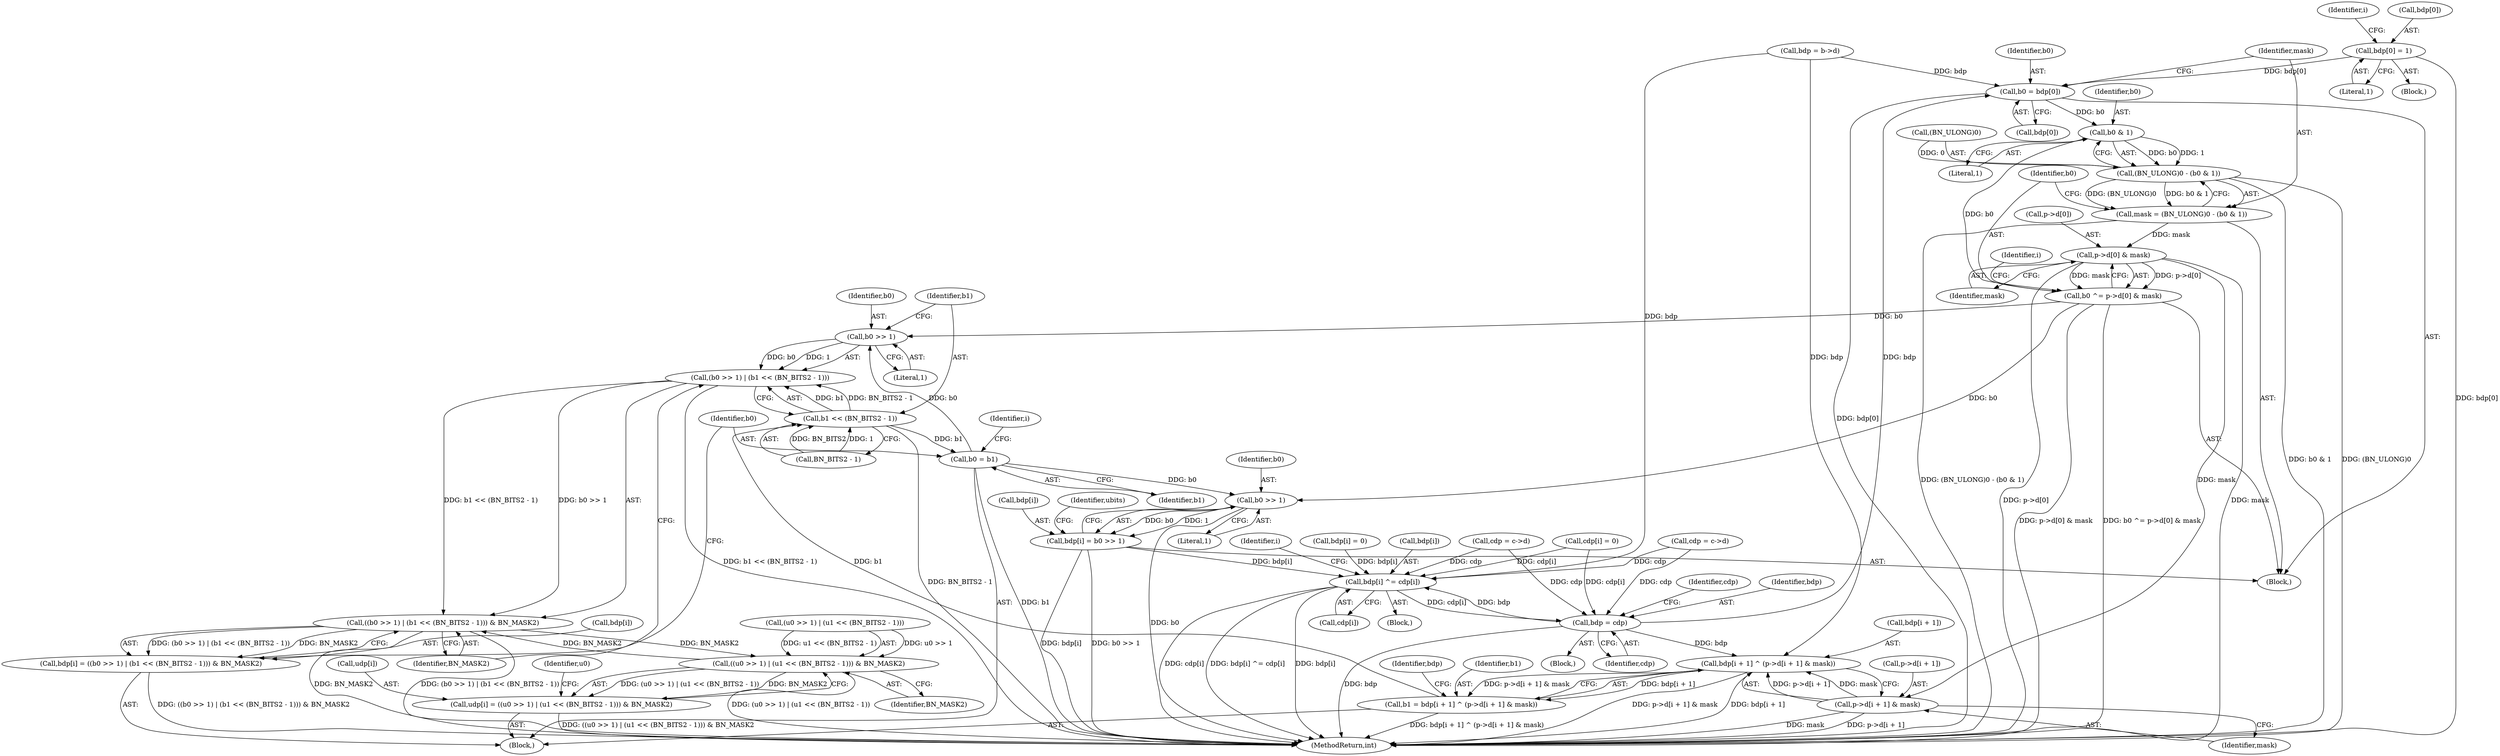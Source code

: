 digraph "0_openssl_4924b37ee01f71ae19c94a8934b80eeb2f677932@array" {
"1000247" [label="(Call,bdp[0] = 1)"];
"1000326" [label="(Call,b0 = bdp[0])"];
"1000337" [label="(Call,b0 & 1)"];
"1000333" [label="(Call,(BN_ULONG)0 - (b0 & 1))"];
"1000331" [label="(Call,mask = (BN_ULONG)0 - (b0 & 1))"];
"1000342" [label="(Call,p->d[0] & mask)"];
"1000340" [label="(Call,b0 ^= p->d[0] & mask)"];
"1000409" [label="(Call,b0 >> 1)"];
"1000408" [label="(Call,(b0 >> 1) | (b1 << (BN_BITS2 - 1)))"];
"1000407" [label="(Call,((b0 >> 1) | (b1 << (BN_BITS2 - 1))) & BN_MASK2)"];
"1000372" [label="(Call,((u0 >> 1) | (u1 << (BN_BITS2 - 1))) & BN_MASK2)"];
"1000368" [label="(Call,udp[i] = ((u0 >> 1) | (u1 << (BN_BITS2 - 1))) & BN_MASK2)"];
"1000403" [label="(Call,bdp[i] = ((b0 >> 1) | (b1 << (BN_BITS2 - 1))) & BN_MASK2)"];
"1000432" [label="(Call,b0 >> 1)"];
"1000428" [label="(Call,bdp[i] = b0 >> 1)"];
"1000513" [label="(Call,bdp[i] ^= cdp[i])"];
"1000488" [label="(Call,bdp = cdp)"];
"1000388" [label="(Call,bdp[i + 1] ^ (p->d[i + 1] & mask))"];
"1000386" [label="(Call,b1 = bdp[i + 1] ^ (p->d[i + 1] & mask))"];
"1000412" [label="(Call,b1 << (BN_BITS2 - 1))"];
"1000418" [label="(Call,b0 = b1)"];
"1000394" [label="(Call,p->d[i + 1] & mask)"];
"1000251" [label="(Literal,1)"];
"1000403" [label="(Call,bdp[i] = ((b0 >> 1) | (b1 << (BN_BITS2 - 1))) & BN_MASK2)"];
"1000382" [label="(Identifier,BN_MASK2)"];
"1000274" [label="(Call,cdp = c->d)"];
"1000340" [label="(Call,b0 ^= p->d[0] & mask)"];
"1000491" [label="(Call,cdp = c->d)"];
"1000405" [label="(Identifier,bdp)"];
"1000373" [label="(Call,(u0 >> 1) | (u1 << (BN_BITS2 - 1)))"];
"1000288" [label="(Call,cdp[i] = 0)"];
"1000492" [label="(Identifier,cdp)"];
"1000261" [label="(Call,bdp[i] = 0)"];
"1000331" [label="(Call,mask = (BN_ULONG)0 - (b0 & 1))"];
"1000326" [label="(Call,b0 = bdp[0])"];
"1000655" [label="(MethodReturn,int)"];
"1000384" [label="(Identifier,u0)"];
"1000433" [label="(Identifier,b0)"];
"1000413" [label="(Identifier,b1)"];
"1000386" [label="(Call,b1 = bdp[i + 1] ^ (p->d[i + 1] & mask))"];
"1000315" [label="(Block,)"];
"1000328" [label="(Call,bdp[0])"];
"1000360" [label="(Block,)"];
"1000387" [label="(Identifier,b1)"];
"1000490" [label="(Identifier,cdp)"];
"1000394" [label="(Call,p->d[i + 1] & mask)"];
"1000395" [label="(Call,p->d[i + 1])"];
"1000247" [label="(Call,bdp[0] = 1)"];
"1000517" [label="(Call,cdp[i])"];
"1000402" [label="(Identifier,mask)"];
"1000334" [label="(Call,(BN_ULONG)0)"];
"1000339" [label="(Literal,1)"];
"1000418" [label="(Call,b0 = b1)"];
"1000188" [label="(Block,)"];
"1000514" [label="(Call,bdp[i])"];
"1000242" [label="(Call,bdp = b->d)"];
"1000489" [label="(Identifier,bdp)"];
"1000254" [label="(Identifier,i)"];
"1000338" [label="(Identifier,b0)"];
"1000407" [label="(Call,((b0 >> 1) | (b1 << (BN_BITS2 - 1))) & BN_MASK2)"];
"1000348" [label="(Identifier,mask)"];
"1000504" [label="(Identifier,i)"];
"1000412" [label="(Call,b1 << (BN_BITS2 - 1))"];
"1000417" [label="(Identifier,BN_MASK2)"];
"1000410" [label="(Identifier,b0)"];
"1000419" [label="(Identifier,b0)"];
"1000389" [label="(Call,bdp[i + 1])"];
"1000432" [label="(Call,b0 >> 1)"];
"1000372" [label="(Call,((u0 >> 1) | (u1 << (BN_BITS2 - 1))) & BN_MASK2)"];
"1000411" [label="(Literal,1)"];
"1000404" [label="(Call,bdp[i])"];
"1000429" [label="(Call,bdp[i])"];
"1000341" [label="(Identifier,b0)"];
"1000359" [label="(Identifier,i)"];
"1000369" [label="(Call,udp[i])"];
"1000428" [label="(Call,bdp[i] = b0 >> 1)"];
"1000327" [label="(Identifier,b0)"];
"1000343" [label="(Call,p->d[0])"];
"1000408" [label="(Call,(b0 >> 1) | (b1 << (BN_BITS2 - 1)))"];
"1000337" [label="(Call,b0 & 1)"];
"1000452" [label="(Block,)"];
"1000488" [label="(Call,bdp = cdp)"];
"1000414" [label="(Call,BN_BITS2 - 1)"];
"1000409" [label="(Call,b0 >> 1)"];
"1000420" [label="(Identifier,b1)"];
"1000505" [label="(Block,)"];
"1000436" [label="(Identifier,ubits)"];
"1000332" [label="(Identifier,mask)"];
"1000513" [label="(Call,bdp[i] ^= cdp[i])"];
"1000434" [label="(Literal,1)"];
"1000351" [label="(Identifier,i)"];
"1000333" [label="(Call,(BN_ULONG)0 - (b0 & 1))"];
"1000342" [label="(Call,p->d[0] & mask)"];
"1000368" [label="(Call,udp[i] = ((u0 >> 1) | (u1 << (BN_BITS2 - 1))) & BN_MASK2)"];
"1000388" [label="(Call,bdp[i + 1] ^ (p->d[i + 1] & mask))"];
"1000248" [label="(Call,bdp[0])"];
"1000247" -> "1000188"  [label="AST: "];
"1000247" -> "1000251"  [label="CFG: "];
"1000248" -> "1000247"  [label="AST: "];
"1000251" -> "1000247"  [label="AST: "];
"1000254" -> "1000247"  [label="CFG: "];
"1000247" -> "1000655"  [label="DDG: bdp[0]"];
"1000247" -> "1000326"  [label="DDG: bdp[0]"];
"1000326" -> "1000315"  [label="AST: "];
"1000326" -> "1000328"  [label="CFG: "];
"1000327" -> "1000326"  [label="AST: "];
"1000328" -> "1000326"  [label="AST: "];
"1000332" -> "1000326"  [label="CFG: "];
"1000326" -> "1000655"  [label="DDG: bdp[0]"];
"1000488" -> "1000326"  [label="DDG: bdp"];
"1000242" -> "1000326"  [label="DDG: bdp"];
"1000326" -> "1000337"  [label="DDG: b0"];
"1000337" -> "1000333"  [label="AST: "];
"1000337" -> "1000339"  [label="CFG: "];
"1000338" -> "1000337"  [label="AST: "];
"1000339" -> "1000337"  [label="AST: "];
"1000333" -> "1000337"  [label="CFG: "];
"1000337" -> "1000333"  [label="DDG: b0"];
"1000337" -> "1000333"  [label="DDG: 1"];
"1000337" -> "1000340"  [label="DDG: b0"];
"1000333" -> "1000331"  [label="AST: "];
"1000334" -> "1000333"  [label="AST: "];
"1000331" -> "1000333"  [label="CFG: "];
"1000333" -> "1000655"  [label="DDG: (BN_ULONG)0"];
"1000333" -> "1000655"  [label="DDG: b0 & 1"];
"1000333" -> "1000331"  [label="DDG: (BN_ULONG)0"];
"1000333" -> "1000331"  [label="DDG: b0 & 1"];
"1000334" -> "1000333"  [label="DDG: 0"];
"1000331" -> "1000315"  [label="AST: "];
"1000332" -> "1000331"  [label="AST: "];
"1000341" -> "1000331"  [label="CFG: "];
"1000331" -> "1000655"  [label="DDG: (BN_ULONG)0 - (b0 & 1)"];
"1000331" -> "1000342"  [label="DDG: mask"];
"1000342" -> "1000340"  [label="AST: "];
"1000342" -> "1000348"  [label="CFG: "];
"1000343" -> "1000342"  [label="AST: "];
"1000348" -> "1000342"  [label="AST: "];
"1000340" -> "1000342"  [label="CFG: "];
"1000342" -> "1000655"  [label="DDG: p->d[0]"];
"1000342" -> "1000655"  [label="DDG: mask"];
"1000342" -> "1000340"  [label="DDG: p->d[0]"];
"1000342" -> "1000340"  [label="DDG: mask"];
"1000342" -> "1000394"  [label="DDG: mask"];
"1000340" -> "1000315"  [label="AST: "];
"1000341" -> "1000340"  [label="AST: "];
"1000351" -> "1000340"  [label="CFG: "];
"1000340" -> "1000655"  [label="DDG: p->d[0] & mask"];
"1000340" -> "1000655"  [label="DDG: b0 ^= p->d[0] & mask"];
"1000340" -> "1000409"  [label="DDG: b0"];
"1000340" -> "1000432"  [label="DDG: b0"];
"1000409" -> "1000408"  [label="AST: "];
"1000409" -> "1000411"  [label="CFG: "];
"1000410" -> "1000409"  [label="AST: "];
"1000411" -> "1000409"  [label="AST: "];
"1000413" -> "1000409"  [label="CFG: "];
"1000409" -> "1000408"  [label="DDG: b0"];
"1000409" -> "1000408"  [label="DDG: 1"];
"1000418" -> "1000409"  [label="DDG: b0"];
"1000408" -> "1000407"  [label="AST: "];
"1000408" -> "1000412"  [label="CFG: "];
"1000412" -> "1000408"  [label="AST: "];
"1000417" -> "1000408"  [label="CFG: "];
"1000408" -> "1000655"  [label="DDG: b1 << (BN_BITS2 - 1)"];
"1000408" -> "1000407"  [label="DDG: b0 >> 1"];
"1000408" -> "1000407"  [label="DDG: b1 << (BN_BITS2 - 1)"];
"1000412" -> "1000408"  [label="DDG: b1"];
"1000412" -> "1000408"  [label="DDG: BN_BITS2 - 1"];
"1000407" -> "1000403"  [label="AST: "];
"1000407" -> "1000417"  [label="CFG: "];
"1000417" -> "1000407"  [label="AST: "];
"1000403" -> "1000407"  [label="CFG: "];
"1000407" -> "1000655"  [label="DDG: (b0 >> 1) | (b1 << (BN_BITS2 - 1))"];
"1000407" -> "1000655"  [label="DDG: BN_MASK2"];
"1000407" -> "1000372"  [label="DDG: BN_MASK2"];
"1000407" -> "1000403"  [label="DDG: (b0 >> 1) | (b1 << (BN_BITS2 - 1))"];
"1000407" -> "1000403"  [label="DDG: BN_MASK2"];
"1000372" -> "1000407"  [label="DDG: BN_MASK2"];
"1000372" -> "1000368"  [label="AST: "];
"1000372" -> "1000382"  [label="CFG: "];
"1000373" -> "1000372"  [label="AST: "];
"1000382" -> "1000372"  [label="AST: "];
"1000368" -> "1000372"  [label="CFG: "];
"1000372" -> "1000655"  [label="DDG: (u0 >> 1) | (u1 << (BN_BITS2 - 1))"];
"1000372" -> "1000368"  [label="DDG: (u0 >> 1) | (u1 << (BN_BITS2 - 1))"];
"1000372" -> "1000368"  [label="DDG: BN_MASK2"];
"1000373" -> "1000372"  [label="DDG: u0 >> 1"];
"1000373" -> "1000372"  [label="DDG: u1 << (BN_BITS2 - 1)"];
"1000368" -> "1000360"  [label="AST: "];
"1000369" -> "1000368"  [label="AST: "];
"1000384" -> "1000368"  [label="CFG: "];
"1000368" -> "1000655"  [label="DDG: ((u0 >> 1) | (u1 << (BN_BITS2 - 1))) & BN_MASK2"];
"1000403" -> "1000360"  [label="AST: "];
"1000404" -> "1000403"  [label="AST: "];
"1000419" -> "1000403"  [label="CFG: "];
"1000403" -> "1000655"  [label="DDG: ((b0 >> 1) | (b1 << (BN_BITS2 - 1))) & BN_MASK2"];
"1000432" -> "1000428"  [label="AST: "];
"1000432" -> "1000434"  [label="CFG: "];
"1000433" -> "1000432"  [label="AST: "];
"1000434" -> "1000432"  [label="AST: "];
"1000428" -> "1000432"  [label="CFG: "];
"1000432" -> "1000655"  [label="DDG: b0"];
"1000432" -> "1000428"  [label="DDG: b0"];
"1000432" -> "1000428"  [label="DDG: 1"];
"1000418" -> "1000432"  [label="DDG: b0"];
"1000428" -> "1000315"  [label="AST: "];
"1000429" -> "1000428"  [label="AST: "];
"1000436" -> "1000428"  [label="CFG: "];
"1000428" -> "1000655"  [label="DDG: b0 >> 1"];
"1000428" -> "1000655"  [label="DDG: bdp[i]"];
"1000428" -> "1000513"  [label="DDG: bdp[i]"];
"1000513" -> "1000505"  [label="AST: "];
"1000513" -> "1000517"  [label="CFG: "];
"1000514" -> "1000513"  [label="AST: "];
"1000517" -> "1000513"  [label="AST: "];
"1000504" -> "1000513"  [label="CFG: "];
"1000513" -> "1000655"  [label="DDG: bdp[i] ^= cdp[i]"];
"1000513" -> "1000655"  [label="DDG: bdp[i]"];
"1000513" -> "1000655"  [label="DDG: cdp[i]"];
"1000513" -> "1000488"  [label="DDG: cdp[i]"];
"1000488" -> "1000513"  [label="DDG: bdp"];
"1000261" -> "1000513"  [label="DDG: bdp[i]"];
"1000242" -> "1000513"  [label="DDG: bdp"];
"1000274" -> "1000513"  [label="DDG: cdp"];
"1000288" -> "1000513"  [label="DDG: cdp[i]"];
"1000491" -> "1000513"  [label="DDG: cdp"];
"1000488" -> "1000452"  [label="AST: "];
"1000488" -> "1000490"  [label="CFG: "];
"1000489" -> "1000488"  [label="AST: "];
"1000490" -> "1000488"  [label="AST: "];
"1000492" -> "1000488"  [label="CFG: "];
"1000488" -> "1000655"  [label="DDG: bdp"];
"1000488" -> "1000388"  [label="DDG: bdp"];
"1000274" -> "1000488"  [label="DDG: cdp"];
"1000288" -> "1000488"  [label="DDG: cdp[i]"];
"1000491" -> "1000488"  [label="DDG: cdp"];
"1000388" -> "1000386"  [label="AST: "];
"1000388" -> "1000394"  [label="CFG: "];
"1000389" -> "1000388"  [label="AST: "];
"1000394" -> "1000388"  [label="AST: "];
"1000386" -> "1000388"  [label="CFG: "];
"1000388" -> "1000655"  [label="DDG: p->d[i + 1] & mask"];
"1000388" -> "1000655"  [label="DDG: bdp[i + 1]"];
"1000388" -> "1000386"  [label="DDG: bdp[i + 1]"];
"1000388" -> "1000386"  [label="DDG: p->d[i + 1] & mask"];
"1000242" -> "1000388"  [label="DDG: bdp"];
"1000394" -> "1000388"  [label="DDG: p->d[i + 1]"];
"1000394" -> "1000388"  [label="DDG: mask"];
"1000386" -> "1000360"  [label="AST: "];
"1000387" -> "1000386"  [label="AST: "];
"1000405" -> "1000386"  [label="CFG: "];
"1000386" -> "1000655"  [label="DDG: bdp[i + 1] ^ (p->d[i + 1] & mask)"];
"1000386" -> "1000412"  [label="DDG: b1"];
"1000412" -> "1000414"  [label="CFG: "];
"1000413" -> "1000412"  [label="AST: "];
"1000414" -> "1000412"  [label="AST: "];
"1000412" -> "1000655"  [label="DDG: BN_BITS2 - 1"];
"1000414" -> "1000412"  [label="DDG: BN_BITS2"];
"1000414" -> "1000412"  [label="DDG: 1"];
"1000412" -> "1000418"  [label="DDG: b1"];
"1000418" -> "1000360"  [label="AST: "];
"1000418" -> "1000420"  [label="CFG: "];
"1000419" -> "1000418"  [label="AST: "];
"1000420" -> "1000418"  [label="AST: "];
"1000359" -> "1000418"  [label="CFG: "];
"1000418" -> "1000655"  [label="DDG: b1"];
"1000394" -> "1000402"  [label="CFG: "];
"1000395" -> "1000394"  [label="AST: "];
"1000402" -> "1000394"  [label="AST: "];
"1000394" -> "1000655"  [label="DDG: mask"];
"1000394" -> "1000655"  [label="DDG: p->d[i + 1]"];
}
